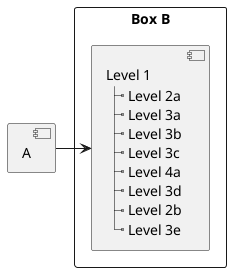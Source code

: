 @startuml
[A] as A
rectangle "Box B" {
	component B [
	Level 1
	|_ Level 2a
	|_ Level 3a 
	|_ Level 3b
	|_ Level 3c
	|_ Level 4a
	|_ Level 3d
	|_ Level 2b
	|_ Level 3e
	]
}
A -> B
@enduml

